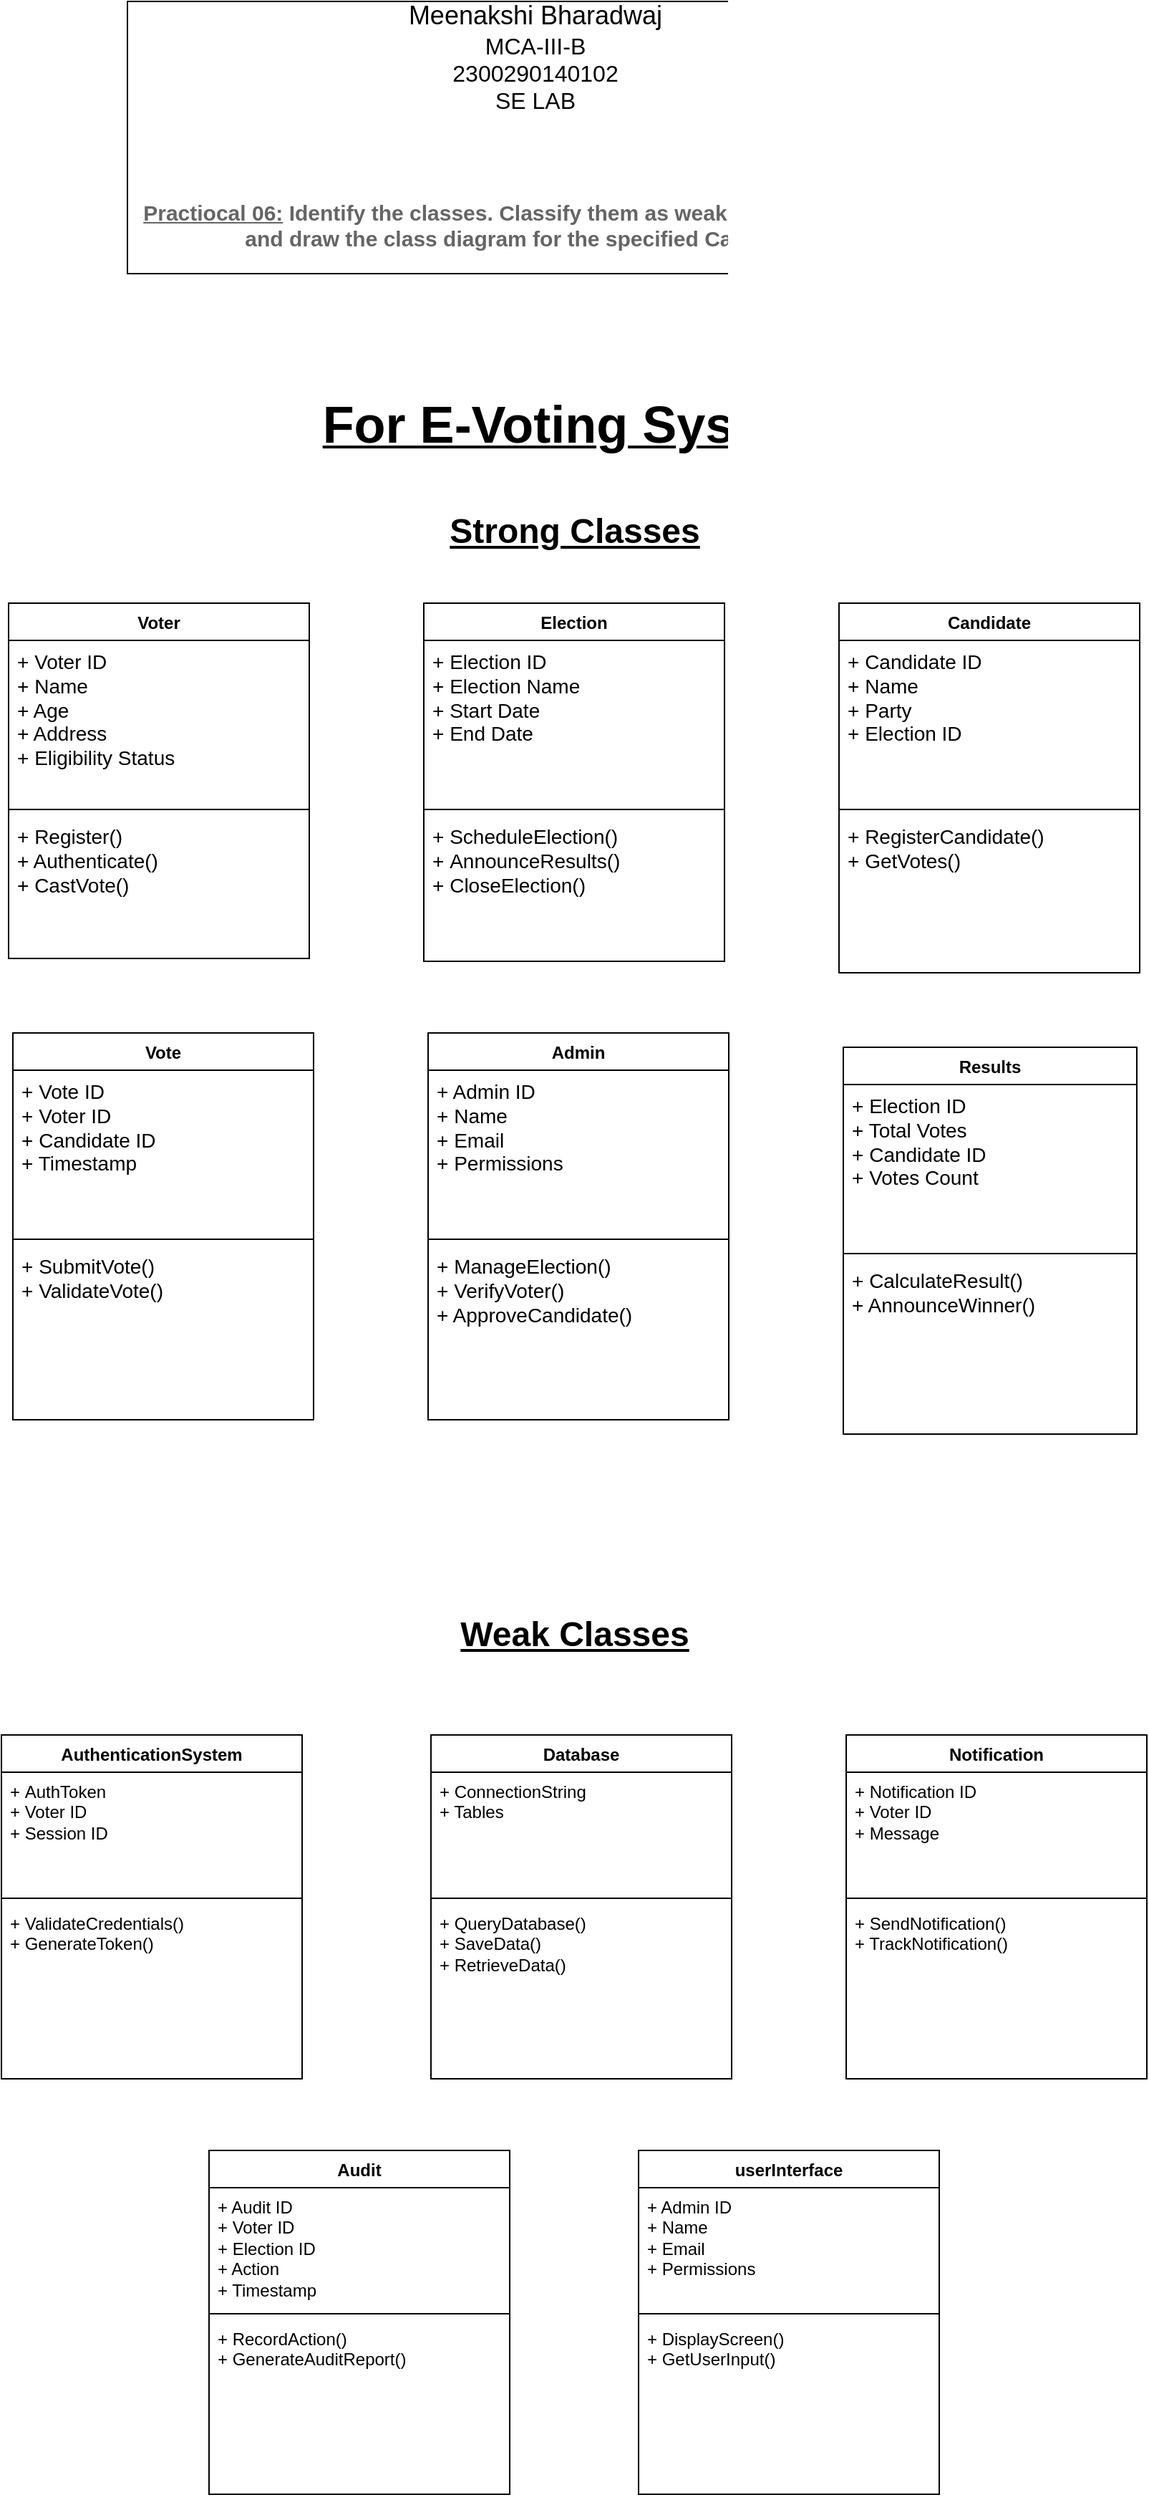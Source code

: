 <mxfile version="24.7.17">
  <diagram name="Page-1" id="QnsnvLrCaNlwQ-DSsZGZ">
    <mxGraphModel dx="847" dy="1467" grid="1" gridSize="10" guides="1" tooltips="1" connect="1" arrows="1" fold="1" page="1" pageScale="1" pageWidth="850" pageHeight="1100" math="0" shadow="0">
      <root>
        <mxCell id="0" />
        <mxCell id="1" parent="0" />
        <mxCell id="F_POBI2MGCWPQ-LY_efh-4" value="Voter" style="swimlane;fontStyle=1;align=center;verticalAlign=top;childLayout=stackLayout;horizontal=1;startSize=26;horizontalStack=0;resizeParent=1;resizeParentMax=0;resizeLast=0;collapsible=1;marginBottom=0;whiteSpace=wrap;html=1;" vertex="1" parent="1">
          <mxGeometry x="30" y="-660" width="210" height="248" as="geometry" />
        </mxCell>
        <mxCell id="F_POBI2MGCWPQ-LY_efh-5" value="&lt;font style=&quot;font-size: 14px;&quot;&gt;+ Voter ID&lt;br&gt;&lt;/font&gt;&lt;div&gt;&lt;font style=&quot;font-size: 14px;&quot;&gt;&lt;span style=&quot;background-color: initial;&quot;&gt;+ &lt;/span&gt;Name&lt;/font&gt;&lt;/div&gt;&lt;div&gt;&lt;font style=&quot;font-size: 14px;&quot;&gt;&lt;span style=&quot;background-color: initial;&quot;&gt;+ &lt;/span&gt;Age&lt;/font&gt;&lt;/div&gt;&lt;div&gt;&lt;font style=&quot;font-size: 14px;&quot;&gt;&lt;span style=&quot;background-color: initial;&quot;&gt;+ &lt;/span&gt;Address&lt;/font&gt;&lt;/div&gt;&lt;div&gt;&lt;font style=&quot;font-size: 14px;&quot;&gt;&lt;span style=&quot;background-color: initial;&quot;&gt;+ E&lt;/span&gt;ligibility Status&lt;/font&gt;&lt;/div&gt;" style="text;strokeColor=none;fillColor=none;align=left;verticalAlign=top;spacingLeft=4;spacingRight=4;overflow=hidden;rotatable=0;points=[[0,0.5],[1,0.5]];portConstraint=eastwest;whiteSpace=wrap;html=1;" vertex="1" parent="F_POBI2MGCWPQ-LY_efh-4">
          <mxGeometry y="26" width="210" height="114" as="geometry" />
        </mxCell>
        <mxCell id="F_POBI2MGCWPQ-LY_efh-6" value="" style="line;strokeWidth=1;fillColor=none;align=left;verticalAlign=middle;spacingTop=-1;spacingLeft=3;spacingRight=3;rotatable=0;labelPosition=right;points=[];portConstraint=eastwest;strokeColor=inherit;" vertex="1" parent="F_POBI2MGCWPQ-LY_efh-4">
          <mxGeometry y="140" width="210" height="8" as="geometry" />
        </mxCell>
        <mxCell id="F_POBI2MGCWPQ-LY_efh-7" value="&lt;font style=&quot;font-size: 14px;&quot;&gt;+ Register()&lt;/font&gt;&lt;div&gt;&lt;font style=&quot;font-size: 14px;&quot;&gt;+ Authenticate()&lt;br&gt;&lt;/font&gt;&lt;/div&gt;&lt;div&gt;&lt;font style=&quot;font-size: 14px;&quot;&gt;+ CastVote()&lt;/font&gt;&lt;br&gt;&lt;/div&gt;" style="text;strokeColor=none;fillColor=none;align=left;verticalAlign=top;spacingLeft=4;spacingRight=4;overflow=hidden;rotatable=0;points=[[0,0.5],[1,0.5]];portConstraint=eastwest;whiteSpace=wrap;html=1;" vertex="1" parent="F_POBI2MGCWPQ-LY_efh-4">
          <mxGeometry y="148" width="210" height="100" as="geometry" />
        </mxCell>
        <mxCell id="F_POBI2MGCWPQ-LY_efh-8" value="Candidate" style="swimlane;fontStyle=1;align=center;verticalAlign=top;childLayout=stackLayout;horizontal=1;startSize=26;horizontalStack=0;resizeParent=1;resizeParentMax=0;resizeLast=0;collapsible=1;marginBottom=0;whiteSpace=wrap;html=1;" vertex="1" parent="1">
          <mxGeometry x="610" y="-660" width="210" height="258" as="geometry" />
        </mxCell>
        <mxCell id="F_POBI2MGCWPQ-LY_efh-9" value="&lt;font style=&quot;font-size: 14px;&quot;&gt;+ Candidate ID&lt;br&gt;&lt;/font&gt;&lt;div&gt;&lt;font style=&quot;font-size: 14px;&quot;&gt;&lt;span style=&quot;background-color: initial;&quot;&gt;+&amp;nbsp;&lt;/span&gt;&lt;span style=&quot;background-color: initial;&quot;&gt;Name&lt;/span&gt;&lt;/font&gt;&lt;/div&gt;&lt;div&gt;&lt;font style=&quot;font-size: 14px;&quot;&gt;&lt;span style=&quot;background-color: initial;&quot;&gt;+ &lt;/span&gt;&lt;span style=&quot;background-color: initial;&quot;&gt;Party&lt;/span&gt;&lt;/font&gt;&lt;/div&gt;&lt;div&gt;&lt;font style=&quot;font-size: 14px;&quot;&gt;&lt;span style=&quot;background-color: initial;&quot;&gt;+ &lt;/span&gt;&lt;span style=&quot;background-color: initial;&quot;&gt;Election ID&lt;/span&gt;&lt;/font&gt;&lt;/div&gt;&lt;div&gt;&lt;br&gt;&lt;/div&gt;" style="text;strokeColor=none;fillColor=none;align=left;verticalAlign=top;spacingLeft=4;spacingRight=4;overflow=hidden;rotatable=0;points=[[0,0.5],[1,0.5]];portConstraint=eastwest;whiteSpace=wrap;html=1;" vertex="1" parent="F_POBI2MGCWPQ-LY_efh-8">
          <mxGeometry y="26" width="210" height="114" as="geometry" />
        </mxCell>
        <mxCell id="F_POBI2MGCWPQ-LY_efh-10" value="" style="line;strokeWidth=1;fillColor=none;align=left;verticalAlign=middle;spacingTop=-1;spacingLeft=3;spacingRight=3;rotatable=0;labelPosition=right;points=[];portConstraint=eastwest;strokeColor=inherit;" vertex="1" parent="F_POBI2MGCWPQ-LY_efh-8">
          <mxGeometry y="140" width="210" height="8" as="geometry" />
        </mxCell>
        <mxCell id="F_POBI2MGCWPQ-LY_efh-11" value="&lt;font style=&quot;font-size: 14px;&quot;&gt;+ RegisterCandidate()&lt;/font&gt;&lt;div&gt;&lt;font style=&quot;font-size: 14px;&quot;&gt;&lt;span style=&quot;background-color: initial;&quot;&gt;+&amp;nbsp;&lt;/span&gt;&lt;span style=&quot;background-color: initial;&quot;&gt;GetVotes()&lt;/span&gt;&lt;/font&gt;&lt;/div&gt;" style="text;strokeColor=none;fillColor=none;align=left;verticalAlign=top;spacingLeft=4;spacingRight=4;overflow=hidden;rotatable=0;points=[[0,0.5],[1,0.5]];portConstraint=eastwest;whiteSpace=wrap;html=1;" vertex="1" parent="F_POBI2MGCWPQ-LY_efh-8">
          <mxGeometry y="148" width="210" height="110" as="geometry" />
        </mxCell>
        <mxCell id="F_POBI2MGCWPQ-LY_efh-13" value="Election" style="swimlane;fontStyle=1;align=center;verticalAlign=top;childLayout=stackLayout;horizontal=1;startSize=26;horizontalStack=0;resizeParent=1;resizeParentMax=0;resizeLast=0;collapsible=1;marginBottom=0;whiteSpace=wrap;html=1;" vertex="1" parent="1">
          <mxGeometry x="320" y="-660" width="210" height="250" as="geometry" />
        </mxCell>
        <mxCell id="F_POBI2MGCWPQ-LY_efh-14" value="&lt;font style=&quot;font-size: 14px;&quot;&gt;+ Election ID&lt;br&gt;&lt;/font&gt;&lt;div&gt;&lt;font style=&quot;font-size: 14px;&quot;&gt;&lt;span style=&quot;background-color: initial;&quot;&gt;+&amp;nbsp;&lt;/span&gt;&lt;span style=&quot;background-color: initial;&quot;&gt;Election Name&lt;/span&gt;&lt;/font&gt;&lt;/div&gt;&lt;div&gt;&lt;font style=&quot;font-size: 14px;&quot;&gt;&lt;span style=&quot;background-color: initial;&quot;&gt;+ &lt;/span&gt;&lt;span style=&quot;background-color: initial;&quot;&gt;Start Date&lt;/span&gt;&lt;/font&gt;&lt;/div&gt;&lt;div&gt;&lt;font style=&quot;font-size: 14px;&quot;&gt;&lt;span style=&quot;background-color: initial;&quot;&gt;+ &lt;/span&gt;&lt;span style=&quot;background-color: initial;&quot;&gt;End Date&lt;/span&gt;&lt;/font&gt;&lt;/div&gt;&lt;div&gt;&lt;br&gt;&lt;/div&gt;" style="text;strokeColor=none;fillColor=none;align=left;verticalAlign=top;spacingLeft=4;spacingRight=4;overflow=hidden;rotatable=0;points=[[0,0.5],[1,0.5]];portConstraint=eastwest;whiteSpace=wrap;html=1;" vertex="1" parent="F_POBI2MGCWPQ-LY_efh-13">
          <mxGeometry y="26" width="210" height="114" as="geometry" />
        </mxCell>
        <mxCell id="F_POBI2MGCWPQ-LY_efh-15" value="" style="line;strokeWidth=1;fillColor=none;align=left;verticalAlign=middle;spacingTop=-1;spacingLeft=3;spacingRight=3;rotatable=0;labelPosition=right;points=[];portConstraint=eastwest;strokeColor=inherit;" vertex="1" parent="F_POBI2MGCWPQ-LY_efh-13">
          <mxGeometry y="140" width="210" height="8" as="geometry" />
        </mxCell>
        <mxCell id="F_POBI2MGCWPQ-LY_efh-16" value="&lt;span style=&quot;background-color: initial;&quot;&gt;&lt;font style=&quot;font-size: 14px;&quot;&gt;+ ScheduleElection()&lt;/font&gt;&lt;/span&gt;&lt;div&gt;&lt;font style=&quot;font-size: 14px;&quot;&gt;&lt;span style=&quot;background-color: initial;&quot;&gt;+&amp;nbsp;&lt;/span&gt;AnnounceResults()&lt;/font&gt;&lt;/div&gt;&lt;div&gt;&lt;font style=&quot;font-size: 14px;&quot;&gt;&lt;span style=&quot;background-color: initial;&quot;&gt;+&amp;nbsp;&lt;/span&gt;&lt;span style=&quot;background-color: initial;&quot;&gt;CloseElection()&lt;/span&gt;&lt;/font&gt;&lt;/div&gt;" style="text;strokeColor=none;fillColor=none;align=left;verticalAlign=top;spacingLeft=4;spacingRight=4;overflow=hidden;rotatable=0;points=[[0,0.5],[1,0.5]];portConstraint=eastwest;whiteSpace=wrap;html=1;" vertex="1" parent="F_POBI2MGCWPQ-LY_efh-13">
          <mxGeometry y="148" width="210" height="102" as="geometry" />
        </mxCell>
        <mxCell id="F_POBI2MGCWPQ-LY_efh-18" value="Vote" style="swimlane;fontStyle=1;align=center;verticalAlign=top;childLayout=stackLayout;horizontal=1;startSize=26;horizontalStack=0;resizeParent=1;resizeParentMax=0;resizeLast=0;collapsible=1;marginBottom=0;whiteSpace=wrap;html=1;" vertex="1" parent="1">
          <mxGeometry x="33" y="-360" width="210" height="270" as="geometry" />
        </mxCell>
        <mxCell id="F_POBI2MGCWPQ-LY_efh-19" value="&lt;font style=&quot;font-size: 14px;&quot;&gt;+ Vote ID&lt;br&gt;&lt;/font&gt;&lt;div&gt;&lt;span style=&quot;background-color: initial;&quot;&gt;&lt;font style=&quot;font-size: 14px;&quot;&gt;+ Voter ID&lt;/font&gt;&lt;/span&gt;&lt;/div&gt;&lt;div&gt;&lt;font style=&quot;font-size: 14px;&quot;&gt;&lt;span style=&quot;background-color: initial;&quot;&gt;+ &lt;/span&gt;&lt;span style=&quot;background-color: initial;&quot;&gt;Candidate ID&lt;/span&gt;&lt;/font&gt;&lt;/div&gt;&lt;div&gt;&lt;font style=&quot;font-size: 14px;&quot;&gt;&lt;span style=&quot;background-color: initial;&quot;&gt;+ &lt;/span&gt;&lt;span style=&quot;background-color: initial;&quot;&gt;Timestamp&lt;/span&gt;&lt;/font&gt;&lt;/div&gt;&lt;div&gt;&lt;br&gt;&lt;/div&gt;" style="text;strokeColor=none;fillColor=none;align=left;verticalAlign=top;spacingLeft=4;spacingRight=4;overflow=hidden;rotatable=0;points=[[0,0.5],[1,0.5]];portConstraint=eastwest;whiteSpace=wrap;html=1;" vertex="1" parent="F_POBI2MGCWPQ-LY_efh-18">
          <mxGeometry y="26" width="210" height="114" as="geometry" />
        </mxCell>
        <mxCell id="F_POBI2MGCWPQ-LY_efh-20" value="" style="line;strokeWidth=1;fillColor=none;align=left;verticalAlign=middle;spacingTop=-1;spacingLeft=3;spacingRight=3;rotatable=0;labelPosition=right;points=[];portConstraint=eastwest;strokeColor=inherit;" vertex="1" parent="F_POBI2MGCWPQ-LY_efh-18">
          <mxGeometry y="140" width="210" height="8" as="geometry" />
        </mxCell>
        <mxCell id="F_POBI2MGCWPQ-LY_efh-21" value="&lt;font style=&quot;font-size: 14px;&quot;&gt;+ SubmitVote()&lt;/font&gt;&lt;div&gt;&lt;font style=&quot;font-size: 14px;&quot;&gt;&lt;span style=&quot;background-color: initial;&quot;&gt;+ &lt;/span&gt;&lt;span style=&quot;background-color: initial;&quot;&gt;ValidateVote()&lt;/span&gt;&lt;/font&gt;&lt;/div&gt;" style="text;strokeColor=none;fillColor=none;align=left;verticalAlign=top;spacingLeft=4;spacingRight=4;overflow=hidden;rotatable=0;points=[[0,0.5],[1,0.5]];portConstraint=eastwest;whiteSpace=wrap;html=1;" vertex="1" parent="F_POBI2MGCWPQ-LY_efh-18">
          <mxGeometry y="148" width="210" height="122" as="geometry" />
        </mxCell>
        <mxCell id="F_POBI2MGCWPQ-LY_efh-22" value="Admin" style="swimlane;fontStyle=1;align=center;verticalAlign=top;childLayout=stackLayout;horizontal=1;startSize=26;horizontalStack=0;resizeParent=1;resizeParentMax=0;resizeLast=0;collapsible=1;marginBottom=0;whiteSpace=wrap;html=1;" vertex="1" parent="1">
          <mxGeometry x="323" y="-360" width="210" height="270" as="geometry" />
        </mxCell>
        <mxCell id="F_POBI2MGCWPQ-LY_efh-23" value="&lt;font style=&quot;font-size: 14px;&quot;&gt;+ Admin ID&lt;br&gt;&lt;/font&gt;&lt;div&gt;&lt;font style=&quot;font-size: 14px;&quot;&gt;&lt;span style=&quot;background-color: initial;&quot;&gt;+&amp;nbsp;&lt;/span&gt;&lt;span style=&quot;background-color: initial;&quot;&gt;Name&lt;/span&gt;&lt;/font&gt;&lt;/div&gt;&lt;div&gt;&lt;font style=&quot;font-size: 14px;&quot;&gt;&lt;span style=&quot;background-color: initial;&quot;&gt;+&amp;nbsp;&lt;/span&gt;&lt;span style=&quot;background-color: initial;&quot;&gt;Email&lt;/span&gt;&lt;/font&gt;&lt;/div&gt;&lt;div&gt;&lt;font style=&quot;font-size: 14px;&quot;&gt;&lt;span style=&quot;background-color: initial;&quot;&gt;+ &lt;/span&gt;&lt;span style=&quot;background-color: initial;&quot;&gt;Permissions&lt;/span&gt;&lt;/font&gt;&lt;/div&gt;" style="text;strokeColor=none;fillColor=none;align=left;verticalAlign=top;spacingLeft=4;spacingRight=4;overflow=hidden;rotatable=0;points=[[0,0.5],[1,0.5]];portConstraint=eastwest;whiteSpace=wrap;html=1;" vertex="1" parent="F_POBI2MGCWPQ-LY_efh-22">
          <mxGeometry y="26" width="210" height="114" as="geometry" />
        </mxCell>
        <mxCell id="F_POBI2MGCWPQ-LY_efh-24" value="" style="line;strokeWidth=1;fillColor=none;align=left;verticalAlign=middle;spacingTop=-1;spacingLeft=3;spacingRight=3;rotatable=0;labelPosition=right;points=[];portConstraint=eastwest;strokeColor=inherit;" vertex="1" parent="F_POBI2MGCWPQ-LY_efh-22">
          <mxGeometry y="140" width="210" height="8" as="geometry" />
        </mxCell>
        <mxCell id="F_POBI2MGCWPQ-LY_efh-25" value="&lt;font style=&quot;font-size: 14px;&quot;&gt;+ ManageElection()&lt;/font&gt;&lt;div&gt;&lt;font style=&quot;font-size: 14px;&quot;&gt;&lt;span style=&quot;background-color: initial;&quot;&gt;+ &lt;/span&gt;&lt;span style=&quot;background-color: initial;&quot;&gt;VerifyVoter()&lt;/span&gt;&lt;/font&gt;&lt;/div&gt;&lt;div&gt;&lt;font style=&quot;font-size: 14px;&quot;&gt;&lt;span style=&quot;background-color: initial;&quot;&gt;+ &lt;/span&gt;&lt;span style=&quot;background-color: initial;&quot;&gt;ApproveCandidate()&lt;/span&gt;&lt;/font&gt;&lt;/div&gt;" style="text;strokeColor=none;fillColor=none;align=left;verticalAlign=top;spacingLeft=4;spacingRight=4;overflow=hidden;rotatable=0;points=[[0,0.5],[1,0.5]];portConstraint=eastwest;whiteSpace=wrap;html=1;" vertex="1" parent="F_POBI2MGCWPQ-LY_efh-22">
          <mxGeometry y="148" width="210" height="122" as="geometry" />
        </mxCell>
        <mxCell id="F_POBI2MGCWPQ-LY_efh-26" value="Results" style="swimlane;fontStyle=1;align=center;verticalAlign=top;childLayout=stackLayout;horizontal=1;startSize=26;horizontalStack=0;resizeParent=1;resizeParentMax=0;resizeLast=0;collapsible=1;marginBottom=0;whiteSpace=wrap;html=1;" vertex="1" parent="1">
          <mxGeometry x="613" y="-350" width="205" height="270" as="geometry" />
        </mxCell>
        <mxCell id="F_POBI2MGCWPQ-LY_efh-27" value="&lt;font style=&quot;font-size: 14px;&quot;&gt;+ Election ID&lt;br&gt;&lt;/font&gt;&lt;div&gt;&lt;font style=&quot;font-size: 14px;&quot;&gt;&lt;span style=&quot;background-color: initial;&quot;&gt;+ &lt;/span&gt;&lt;span style=&quot;background-color: initial;&quot;&gt;Total Votes&lt;/span&gt;&lt;/font&gt;&lt;/div&gt;&lt;div&gt;&lt;font style=&quot;font-size: 14px;&quot;&gt;&lt;span style=&quot;background-color: initial;&quot;&gt;+ &lt;/span&gt;&lt;span style=&quot;background-color: initial;&quot;&gt;Candidate ID&lt;/span&gt;&lt;/font&gt;&lt;/div&gt;&lt;div&gt;&lt;font style=&quot;font-size: 14px;&quot;&gt;&lt;span style=&quot;background-color: initial;&quot;&gt;+ &lt;/span&gt;&lt;span style=&quot;background-color: initial;&quot;&gt;Votes Count&lt;/span&gt;&lt;/font&gt;&lt;/div&gt;&lt;div&gt;&lt;br&gt;&lt;/div&gt;" style="text;strokeColor=none;fillColor=none;align=left;verticalAlign=top;spacingLeft=4;spacingRight=4;overflow=hidden;rotatable=0;points=[[0,0.5],[1,0.5]];portConstraint=eastwest;whiteSpace=wrap;html=1;" vertex="1" parent="F_POBI2MGCWPQ-LY_efh-26">
          <mxGeometry y="26" width="205" height="114" as="geometry" />
        </mxCell>
        <mxCell id="F_POBI2MGCWPQ-LY_efh-28" value="" style="line;strokeWidth=1;fillColor=none;align=left;verticalAlign=middle;spacingTop=-1;spacingLeft=3;spacingRight=3;rotatable=0;labelPosition=right;points=[];portConstraint=eastwest;strokeColor=inherit;" vertex="1" parent="F_POBI2MGCWPQ-LY_efh-26">
          <mxGeometry y="140" width="205" height="8" as="geometry" />
        </mxCell>
        <mxCell id="F_POBI2MGCWPQ-LY_efh-29" value="&lt;font style=&quot;font-size: 14px;&quot;&gt;+ CalculateResult()&lt;/font&gt;&lt;div&gt;&lt;font style=&quot;font-size: 14px;&quot;&gt;&lt;span style=&quot;background-color: initial;&quot;&gt;+ &lt;/span&gt;&lt;span style=&quot;background-color: initial;&quot;&gt;AnnounceWinner()&lt;/span&gt;&lt;/font&gt;&lt;/div&gt;" style="text;strokeColor=none;fillColor=none;align=left;verticalAlign=top;spacingLeft=4;spacingRight=4;overflow=hidden;rotatable=0;points=[[0,0.5],[1,0.5]];portConstraint=eastwest;whiteSpace=wrap;html=1;" vertex="1" parent="F_POBI2MGCWPQ-LY_efh-26">
          <mxGeometry y="148" width="205" height="122" as="geometry" />
        </mxCell>
        <mxCell id="F_POBI2MGCWPQ-LY_efh-39" value="AuthenticationSystem" style="swimlane;fontStyle=1;align=center;verticalAlign=top;childLayout=stackLayout;horizontal=1;startSize=26;horizontalStack=0;resizeParent=1;resizeParentMax=0;resizeLast=0;collapsible=1;marginBottom=0;whiteSpace=wrap;html=1;" vertex="1" parent="1">
          <mxGeometry x="25" y="130" width="210" height="240" as="geometry" />
        </mxCell>
        <mxCell id="F_POBI2MGCWPQ-LY_efh-40" value="+&amp;nbsp;AuthToken&lt;div&gt;+ Voter ID&lt;br&gt;&lt;div&gt;&lt;span style=&quot;background-color: initial;&quot;&gt;+ &lt;/span&gt;Session ID&lt;br&gt;&lt;/div&gt;&lt;/div&gt;" style="text;strokeColor=none;fillColor=none;align=left;verticalAlign=top;spacingLeft=4;spacingRight=4;overflow=hidden;rotatable=0;points=[[0,0.5],[1,0.5]];portConstraint=eastwest;whiteSpace=wrap;html=1;" vertex="1" parent="F_POBI2MGCWPQ-LY_efh-39">
          <mxGeometry y="26" width="210" height="84" as="geometry" />
        </mxCell>
        <mxCell id="F_POBI2MGCWPQ-LY_efh-41" value="" style="line;strokeWidth=1;fillColor=none;align=left;verticalAlign=middle;spacingTop=-1;spacingLeft=3;spacingRight=3;rotatable=0;labelPosition=right;points=[];portConstraint=eastwest;strokeColor=inherit;" vertex="1" parent="F_POBI2MGCWPQ-LY_efh-39">
          <mxGeometry y="110" width="210" height="8" as="geometry" />
        </mxCell>
        <mxCell id="F_POBI2MGCWPQ-LY_efh-42" value="+&amp;nbsp;ValidateCredentials()&lt;div&gt;+&amp;nbsp;&lt;span style=&quot;background-color: initial;&quot;&gt;GenerateToken()&lt;/span&gt;&lt;/div&gt;" style="text;strokeColor=none;fillColor=none;align=left;verticalAlign=top;spacingLeft=4;spacingRight=4;overflow=hidden;rotatable=0;points=[[0,0.5],[1,0.5]];portConstraint=eastwest;whiteSpace=wrap;html=1;" vertex="1" parent="F_POBI2MGCWPQ-LY_efh-39">
          <mxGeometry y="118" width="210" height="122" as="geometry" />
        </mxCell>
        <mxCell id="F_POBI2MGCWPQ-LY_efh-43" value="Notification" style="swimlane;fontStyle=1;align=center;verticalAlign=top;childLayout=stackLayout;horizontal=1;startSize=26;horizontalStack=0;resizeParent=1;resizeParentMax=0;resizeLast=0;collapsible=1;marginBottom=0;whiteSpace=wrap;html=1;" vertex="1" parent="1">
          <mxGeometry x="615" y="130" width="210" height="240" as="geometry" />
        </mxCell>
        <mxCell id="F_POBI2MGCWPQ-LY_efh-44" value="+ Notification ID&lt;br&gt;&lt;div&gt;&lt;span style=&quot;background-color: initial;&quot;&gt;+ Voter ID&lt;/span&gt;&lt;/div&gt;&lt;div&gt;&lt;span style=&quot;background-color: initial;&quot;&gt;+ Message&lt;/span&gt;&lt;/div&gt;&lt;div&gt;&lt;br&gt;&lt;/div&gt;" style="text;strokeColor=none;fillColor=none;align=left;verticalAlign=top;spacingLeft=4;spacingRight=4;overflow=hidden;rotatable=0;points=[[0,0.5],[1,0.5]];portConstraint=eastwest;whiteSpace=wrap;html=1;" vertex="1" parent="F_POBI2MGCWPQ-LY_efh-43">
          <mxGeometry y="26" width="210" height="84" as="geometry" />
        </mxCell>
        <mxCell id="F_POBI2MGCWPQ-LY_efh-45" value="" style="line;strokeWidth=1;fillColor=none;align=left;verticalAlign=middle;spacingTop=-1;spacingLeft=3;spacingRight=3;rotatable=0;labelPosition=right;points=[];portConstraint=eastwest;strokeColor=inherit;" vertex="1" parent="F_POBI2MGCWPQ-LY_efh-43">
          <mxGeometry y="110" width="210" height="8" as="geometry" />
        </mxCell>
        <mxCell id="F_POBI2MGCWPQ-LY_efh-46" value="+ SendNotification()&lt;div&gt;&lt;span style=&quot;background-color: initial;&quot;&gt;+ TrackNotification&lt;/span&gt;&lt;span style=&quot;background-color: initial;&quot;&gt;()&lt;/span&gt;&lt;/div&gt;" style="text;strokeColor=none;fillColor=none;align=left;verticalAlign=top;spacingLeft=4;spacingRight=4;overflow=hidden;rotatable=0;points=[[0,0.5],[1,0.5]];portConstraint=eastwest;whiteSpace=wrap;html=1;" vertex="1" parent="F_POBI2MGCWPQ-LY_efh-43">
          <mxGeometry y="118" width="210" height="122" as="geometry" />
        </mxCell>
        <mxCell id="F_POBI2MGCWPQ-LY_efh-47" value="Database" style="swimlane;fontStyle=1;align=center;verticalAlign=top;childLayout=stackLayout;horizontal=1;startSize=26;horizontalStack=0;resizeParent=1;resizeParentMax=0;resizeLast=0;collapsible=1;marginBottom=0;whiteSpace=wrap;html=1;" vertex="1" parent="1">
          <mxGeometry x="325" y="130" width="210" height="240" as="geometry" />
        </mxCell>
        <mxCell id="F_POBI2MGCWPQ-LY_efh-48" value="+ ConnectionString&lt;div&gt;+ Tables&lt;br&gt;&lt;div&gt;&lt;br&gt;&lt;/div&gt;&lt;/div&gt;" style="text;strokeColor=none;fillColor=none;align=left;verticalAlign=top;spacingLeft=4;spacingRight=4;overflow=hidden;rotatable=0;points=[[0,0.5],[1,0.5]];portConstraint=eastwest;whiteSpace=wrap;html=1;" vertex="1" parent="F_POBI2MGCWPQ-LY_efh-47">
          <mxGeometry y="26" width="210" height="84" as="geometry" />
        </mxCell>
        <mxCell id="F_POBI2MGCWPQ-LY_efh-49" value="" style="line;strokeWidth=1;fillColor=none;align=left;verticalAlign=middle;spacingTop=-1;spacingLeft=3;spacingRight=3;rotatable=0;labelPosition=right;points=[];portConstraint=eastwest;strokeColor=inherit;" vertex="1" parent="F_POBI2MGCWPQ-LY_efh-47">
          <mxGeometry y="110" width="210" height="8" as="geometry" />
        </mxCell>
        <mxCell id="F_POBI2MGCWPQ-LY_efh-50" value="&lt;span style=&quot;background-color: initial;&quot;&gt;+&lt;/span&gt;&amp;nbsp;QueryDatabase()&lt;div&gt;+ SaveData()&amp;nbsp;&lt;div&gt;+ RetrieveData&lt;span style=&quot;background-color: initial;&quot;&gt;()&lt;br&gt;&lt;/span&gt;&lt;/div&gt;&lt;/div&gt;" style="text;strokeColor=none;fillColor=none;align=left;verticalAlign=top;spacingLeft=4;spacingRight=4;overflow=hidden;rotatable=0;points=[[0,0.5],[1,0.5]];portConstraint=eastwest;whiteSpace=wrap;html=1;" vertex="1" parent="F_POBI2MGCWPQ-LY_efh-47">
          <mxGeometry y="118" width="210" height="122" as="geometry" />
        </mxCell>
        <mxCell id="F_POBI2MGCWPQ-LY_efh-51" value="Audit" style="swimlane;fontStyle=1;align=center;verticalAlign=top;childLayout=stackLayout;horizontal=1;startSize=26;horizontalStack=0;resizeParent=1;resizeParentMax=0;resizeLast=0;collapsible=1;marginBottom=0;whiteSpace=wrap;html=1;" vertex="1" parent="1">
          <mxGeometry x="170" y="420" width="210" height="240" as="geometry" />
        </mxCell>
        <mxCell id="F_POBI2MGCWPQ-LY_efh-52" value="+ Audit ID&lt;div&gt;&lt;div&gt;&lt;span style=&quot;background-color: initial;&quot;&gt;+ Voter ID&lt;/span&gt;&lt;/div&gt;&lt;div&gt;&lt;span style=&quot;background-color: initial;&quot;&gt;+ &lt;/span&gt;&lt;span style=&quot;background-color: initial;&quot;&gt;Election ID&lt;/span&gt;&lt;/div&gt;&lt;div&gt;&lt;span style=&quot;background-color: initial;&quot;&gt;+ Action&lt;/span&gt;&lt;/div&gt;&lt;div&gt;&lt;span style=&quot;background-color: initial;&quot;&gt;+ Timestamp&lt;/span&gt;&lt;/div&gt;&lt;/div&gt;" style="text;strokeColor=none;fillColor=none;align=left;verticalAlign=top;spacingLeft=4;spacingRight=4;overflow=hidden;rotatable=0;points=[[0,0.5],[1,0.5]];portConstraint=eastwest;whiteSpace=wrap;html=1;" vertex="1" parent="F_POBI2MGCWPQ-LY_efh-51">
          <mxGeometry y="26" width="210" height="84" as="geometry" />
        </mxCell>
        <mxCell id="F_POBI2MGCWPQ-LY_efh-53" value="" style="line;strokeWidth=1;fillColor=none;align=left;verticalAlign=middle;spacingTop=-1;spacingLeft=3;spacingRight=3;rotatable=0;labelPosition=right;points=[];portConstraint=eastwest;strokeColor=inherit;" vertex="1" parent="F_POBI2MGCWPQ-LY_efh-51">
          <mxGeometry y="110" width="210" height="8" as="geometry" />
        </mxCell>
        <mxCell id="F_POBI2MGCWPQ-LY_efh-54" value="+ RecordAction()&lt;div&gt;&lt;span style=&quot;background-color: initial;&quot;&gt;+&amp;nbsp;&lt;/span&gt;GenerateAuditReport&lt;span style=&quot;background-color: initial;&quot;&gt;()&lt;/span&gt;&lt;/div&gt;" style="text;strokeColor=none;fillColor=none;align=left;verticalAlign=top;spacingLeft=4;spacingRight=4;overflow=hidden;rotatable=0;points=[[0,0.5],[1,0.5]];portConstraint=eastwest;whiteSpace=wrap;html=1;" vertex="1" parent="F_POBI2MGCWPQ-LY_efh-51">
          <mxGeometry y="118" width="210" height="122" as="geometry" />
        </mxCell>
        <mxCell id="F_POBI2MGCWPQ-LY_efh-55" value="userInterface" style="swimlane;fontStyle=1;align=center;verticalAlign=top;childLayout=stackLayout;horizontal=1;startSize=26;horizontalStack=0;resizeParent=1;resizeParentMax=0;resizeLast=0;collapsible=1;marginBottom=0;whiteSpace=wrap;html=1;" vertex="1" parent="1">
          <mxGeometry x="470" y="420" width="210" height="240" as="geometry" />
        </mxCell>
        <mxCell id="F_POBI2MGCWPQ-LY_efh-56" value="+ Admin ID&lt;br&gt;&lt;div&gt;&lt;span style=&quot;background-color: initial;&quot;&gt;+&amp;nbsp;&lt;/span&gt;&lt;span style=&quot;background-color: initial;&quot;&gt;Name&lt;/span&gt;&lt;/div&gt;&lt;div&gt;&lt;span style=&quot;background-color: initial;&quot;&gt;+&amp;nbsp;&lt;/span&gt;&lt;span style=&quot;background-color: initial;&quot;&gt;Email&lt;/span&gt;&lt;/div&gt;&lt;div&gt;&lt;span style=&quot;background-color: initial;&quot;&gt;+ &lt;/span&gt;&lt;span style=&quot;background-color: initial;&quot;&gt;Permissions&lt;/span&gt;&lt;/div&gt;&lt;div&gt;&lt;br&gt;&lt;/div&gt;" style="text;strokeColor=none;fillColor=none;align=left;verticalAlign=top;spacingLeft=4;spacingRight=4;overflow=hidden;rotatable=0;points=[[0,0.5],[1,0.5]];portConstraint=eastwest;whiteSpace=wrap;html=1;" vertex="1" parent="F_POBI2MGCWPQ-LY_efh-55">
          <mxGeometry y="26" width="210" height="84" as="geometry" />
        </mxCell>
        <mxCell id="F_POBI2MGCWPQ-LY_efh-57" value="" style="line;strokeWidth=1;fillColor=none;align=left;verticalAlign=middle;spacingTop=-1;spacingLeft=3;spacingRight=3;rotatable=0;labelPosition=right;points=[];portConstraint=eastwest;strokeColor=inherit;" vertex="1" parent="F_POBI2MGCWPQ-LY_efh-55">
          <mxGeometry y="110" width="210" height="8" as="geometry" />
        </mxCell>
        <mxCell id="F_POBI2MGCWPQ-LY_efh-58" value="+ DisplayScreen()&lt;div&gt;+ GetUserInput()&lt;/div&gt;" style="text;strokeColor=none;fillColor=none;align=left;verticalAlign=top;spacingLeft=4;spacingRight=4;overflow=hidden;rotatable=0;points=[[0,0.5],[1,0.5]];portConstraint=eastwest;whiteSpace=wrap;html=1;" vertex="1" parent="F_POBI2MGCWPQ-LY_efh-55">
          <mxGeometry y="118" width="210" height="122" as="geometry" />
        </mxCell>
        <mxCell id="F_POBI2MGCWPQ-LY_efh-63" value="&lt;u&gt;Weak Classes&lt;/u&gt;" style="text;strokeColor=none;fillColor=none;html=1;fontSize=24;fontStyle=1;verticalAlign=middle;align=center;" vertex="1" parent="1">
          <mxGeometry x="375" y="40" width="100" height="40" as="geometry" />
        </mxCell>
        <mxCell id="F_POBI2MGCWPQ-LY_efh-65" value="&lt;u&gt;Strong Classes&lt;/u&gt;" style="text;strokeColor=none;fillColor=none;html=1;fontSize=24;fontStyle=1;verticalAlign=middle;align=center;" vertex="1" parent="1">
          <mxGeometry x="320" y="-730" width="210" height="40" as="geometry" />
        </mxCell>
        <mxCell id="F_POBI2MGCWPQ-LY_efh-66" value="&lt;font style=&quot;font-size: 18px;&quot;&gt;Meenakshi Bharadwaj&lt;/font&gt;&lt;div&gt;&lt;font size=&quot;3&quot;&gt;MCA-III-B&lt;br&gt;&lt;/font&gt;&lt;div&gt;&lt;font size=&quot;3&quot;&gt;2300290140102&lt;/font&gt;&lt;/div&gt;&lt;/div&gt;&lt;div&gt;&lt;font size=&quot;3&quot;&gt;SE LAB&lt;/font&gt;&lt;/div&gt;&lt;div&gt;&lt;br&gt;&lt;/div&gt;&lt;div&gt;&lt;br&gt;&lt;/div&gt;&lt;div&gt;&lt;br&gt;&lt;/div&gt;&lt;h4&gt;&lt;span style=&quot;background-color: rgb(255, 255, 255); color: rgb(101, 101, 101); font-family: &amp;quot;Century Gothic&amp;quot;, Arial, Helvetica, sans-serif; font-size: 15px; text-align: left;&quot;&gt;&lt;u&gt;Practiocal 06:&lt;/u&gt;&lt;b&gt; Identify the classes. Classify them as weak and strong classes and draw the class diagram for the specified Case Study.&lt;/b&gt;&lt;/span&gt;&lt;/h4&gt;" style="rounded=0;whiteSpace=wrap;html=1;" vertex="1" parent="1">
          <mxGeometry x="113" y="-1080" width="570" height="190" as="geometry" />
        </mxCell>
        <mxCell id="F_POBI2MGCWPQ-LY_efh-68" value="&lt;h1&gt;&lt;u&gt;&lt;font style=&quot;font-size: 36px;&quot;&gt;For E-Voting System&lt;/font&gt;&lt;/u&gt;&lt;/h1&gt;" style="text;html=1;align=center;verticalAlign=middle;whiteSpace=wrap;rounded=0;" vertex="1" parent="1">
          <mxGeometry x="210" y="-800" width="430" height="30" as="geometry" />
        </mxCell>
      </root>
    </mxGraphModel>
  </diagram>
</mxfile>
